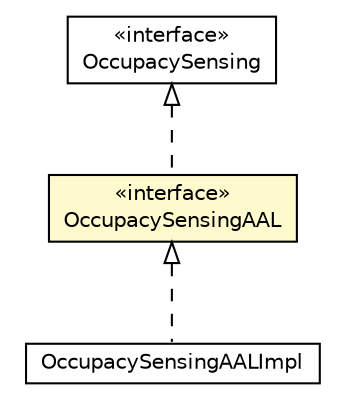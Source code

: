 #!/usr/local/bin/dot
#
# Class diagram 
# Generated by UMLGraph version R5_6-24-gf6e263 (http://www.umlgraph.org/)
#

digraph G {
	edge [fontname="Helvetica",fontsize=10,labelfontname="Helvetica",labelfontsize=10];
	node [fontname="Helvetica",fontsize=10,shape=plaintext];
	nodesep=0.25;
	ranksep=0.5;
	// org.universAAL.lddi.zigbee.commissioning.clusters.api.OccupacySensingAAL
	c249222 [label=<<table title="org.universAAL.lddi.zigbee.commissioning.clusters.api.OccupacySensingAAL" border="0" cellborder="1" cellspacing="0" cellpadding="2" port="p" bgcolor="lemonChiffon" href="./OccupacySensingAAL.html">
		<tr><td><table border="0" cellspacing="0" cellpadding="1">
<tr><td align="center" balign="center"> &#171;interface&#187; </td></tr>
<tr><td align="center" balign="center"> OccupacySensingAAL </td></tr>
		</table></td></tr>
		</table>>, URL="./OccupacySensingAAL.html", fontname="Helvetica", fontcolor="black", fontsize=10.0];
	// org.universAAL.lddi.zigbee.commissioning.clusters.impl.OccupacySensingAALImpl
	c249225 [label=<<table title="org.universAAL.lddi.zigbee.commissioning.clusters.impl.OccupacySensingAALImpl" border="0" cellborder="1" cellspacing="0" cellpadding="2" port="p" href="../impl/OccupacySensingAALImpl.html">
		<tr><td><table border="0" cellspacing="0" cellpadding="1">
<tr><td align="center" balign="center"> OccupacySensingAALImpl </td></tr>
		</table></td></tr>
		</table>>, URL="../impl/OccupacySensingAALImpl.html", fontname="Helvetica", fontcolor="black", fontsize=10.0];
	//org.universAAL.lddi.zigbee.commissioning.clusters.api.OccupacySensingAAL implements it.cnr.isti.zigbee.ha.cluster.glue.measureament_sensing.OccupacySensing
	c249299:p -> c249222:p [dir=back,arrowtail=empty,style=dashed];
	//org.universAAL.lddi.zigbee.commissioning.clusters.impl.OccupacySensingAALImpl implements org.universAAL.lddi.zigbee.commissioning.clusters.api.OccupacySensingAAL
	c249222:p -> c249225:p [dir=back,arrowtail=empty,style=dashed];
	// it.cnr.isti.zigbee.ha.cluster.glue.measureament_sensing.OccupacySensing
	c249299 [label=<<table title="it.cnr.isti.zigbee.ha.cluster.glue.measureament_sensing.OccupacySensing" border="0" cellborder="1" cellspacing="0" cellpadding="2" port="p" href="http://java.sun.com/j2se/1.4.2/docs/api/it/cnr/isti/zigbee/ha/cluster/glue/measureament_sensing/OccupacySensing.html">
		<tr><td><table border="0" cellspacing="0" cellpadding="1">
<tr><td align="center" balign="center"> &#171;interface&#187; </td></tr>
<tr><td align="center" balign="center"> OccupacySensing </td></tr>
		</table></td></tr>
		</table>>, URL="http://java.sun.com/j2se/1.4.2/docs/api/it/cnr/isti/zigbee/ha/cluster/glue/measureament_sensing/OccupacySensing.html", fontname="Helvetica", fontcolor="black", fontsize=10.0];
}

